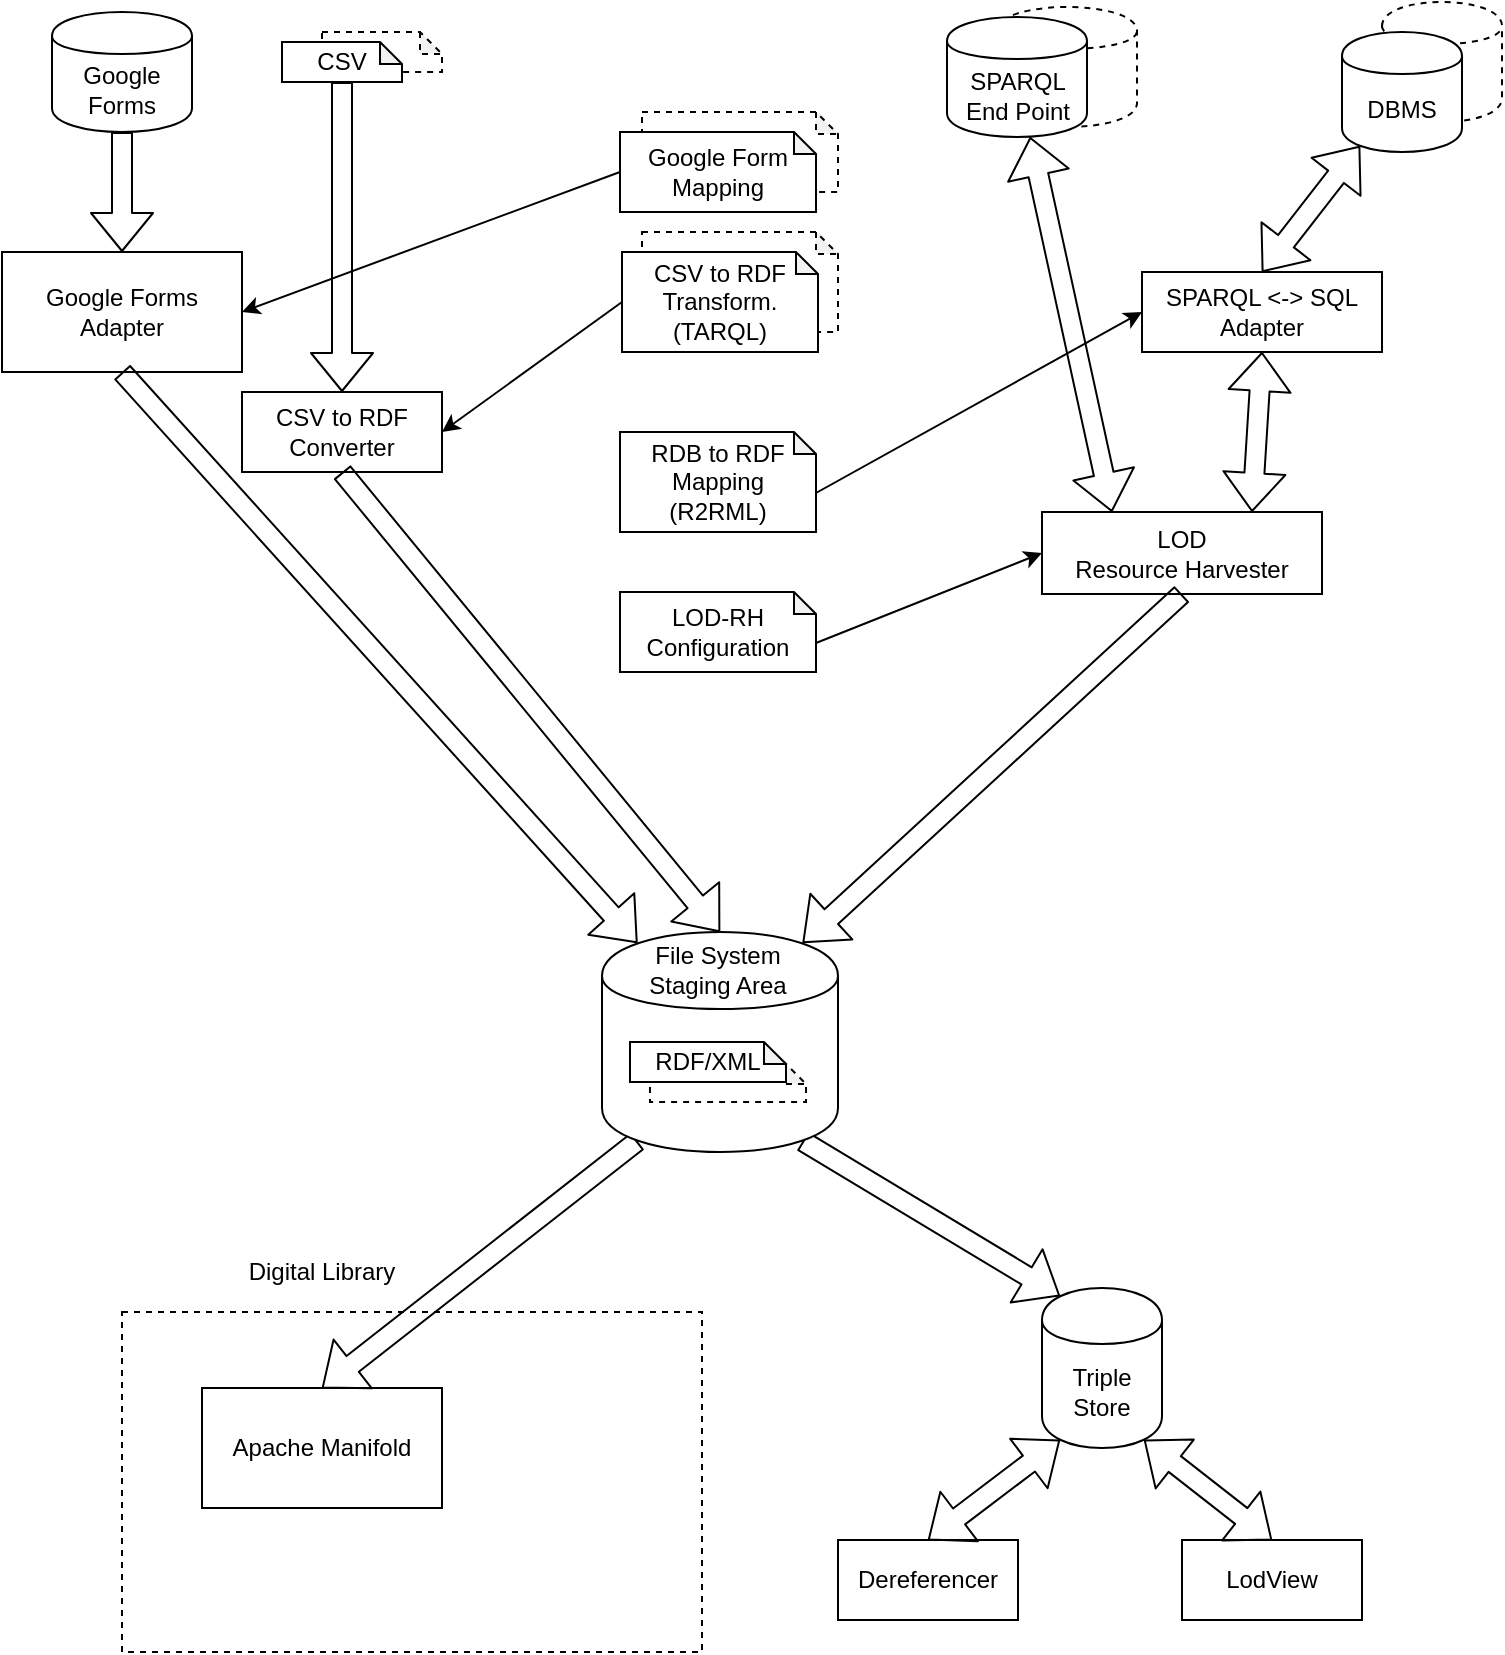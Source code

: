 <mxfile version="12.2.0" type="github" pages="1">
  <diagram id="PLrUu4iucB1gCnoqMBO_" name="Page-1">
    <mxGraphModel dx="786" dy="743" grid="1" gridSize="10" guides="1" tooltips="1" connect="1" arrows="1" fold="1" page="1" pageScale="1" pageWidth="1654" pageHeight="1169" math="0" shadow="0">
      <root>
        <mxCell id="0"/>
        <mxCell id="1" parent="0"/>
        <mxCell id="Lo9OmRsVtHrHbYx5dEMw-67" value="" style="shape=note;whiteSpace=wrap;html=1;backgroundOutline=1;darkOpacity=0.05;size=11;dashed=1;" vertex="1" parent="1">
          <mxGeometry x="340" y="140" width="98" height="50" as="geometry"/>
        </mxCell>
        <mxCell id="Lo9OmRsVtHrHbYx5dEMw-66" value="" style="shape=note;whiteSpace=wrap;html=1;backgroundOutline=1;darkOpacity=0.05;size=11;dashed=1;" vertex="1" parent="1">
          <mxGeometry x="340" y="80" width="98" height="40" as="geometry"/>
        </mxCell>
        <mxCell id="Lo9OmRsVtHrHbYx5dEMw-46" value="" style="shape=cylinder;whiteSpace=wrap;html=1;boundedLbl=1;backgroundOutline=1;dashed=1;" vertex="1" parent="1">
          <mxGeometry x="710" y="25" width="60" height="60" as="geometry"/>
        </mxCell>
        <mxCell id="Lo9OmRsVtHrHbYx5dEMw-10" value="" style="rounded=0;whiteSpace=wrap;html=1;fillColor=#ffffff;dashed=1;" vertex="1" parent="1">
          <mxGeometry x="80" y="680" width="290" height="170" as="geometry"/>
        </mxCell>
        <mxCell id="Lo9OmRsVtHrHbYx5dEMw-8" value="Apache Manifold" style="rounded=0;whiteSpace=wrap;html=1;" vertex="1" parent="1">
          <mxGeometry x="120" y="718" width="120" height="60" as="geometry"/>
        </mxCell>
        <mxCell id="Lo9OmRsVtHrHbYx5dEMw-9" value="Triple Store" style="shape=cylinder;whiteSpace=wrap;html=1;boundedLbl=1;backgroundOutline=1;" vertex="1" parent="1">
          <mxGeometry x="540" y="668" width="60" height="80" as="geometry"/>
        </mxCell>
        <mxCell id="Lo9OmRsVtHrHbYx5dEMw-12" value="Digital Library" style="text;html=1;strokeColor=none;fillColor=none;align=center;verticalAlign=middle;whiteSpace=wrap;rounded=0;dashed=1;" vertex="1" parent="1">
          <mxGeometry x="80" y="650" width="200" height="20" as="geometry"/>
        </mxCell>
        <mxCell id="Lo9OmRsVtHrHbYx5dEMw-13" value="Dereferencer" style="rounded=0;whiteSpace=wrap;html=1;fillColor=none;" vertex="1" parent="1">
          <mxGeometry x="438" y="794" width="90" height="40" as="geometry"/>
        </mxCell>
        <mxCell id="Lo9OmRsVtHrHbYx5dEMw-14" value="LodView" style="rounded=0;whiteSpace=wrap;html=1;fillColor=none;" vertex="1" parent="1">
          <mxGeometry x="610" y="794" width="90" height="40" as="geometry"/>
        </mxCell>
        <mxCell id="Lo9OmRsVtHrHbYx5dEMw-15" value="LOD&lt;br&gt;Resource Harvester" style="rounded=0;whiteSpace=wrap;html=1;fillColor=none;" vertex="1" parent="1">
          <mxGeometry x="540" y="280" width="140" height="41" as="geometry"/>
        </mxCell>
        <mxCell id="Lo9OmRsVtHrHbYx5dEMw-16" value="CSV to RDF&lt;br&gt;Converter" style="rounded=0;whiteSpace=wrap;html=1;fillColor=none;" vertex="1" parent="1">
          <mxGeometry x="140" y="220" width="100" height="40" as="geometry"/>
        </mxCell>
        <mxCell id="Lo9OmRsVtHrHbYx5dEMw-18" value="CSV to RDF&lt;br&gt;Transform.&lt;br&gt;(TARQL)" style="shape=note;whiteSpace=wrap;html=1;backgroundOutline=1;darkOpacity=0.05;size=11;" vertex="1" parent="1">
          <mxGeometry x="330" y="150" width="98" height="50" as="geometry"/>
        </mxCell>
        <mxCell id="Lo9OmRsVtHrHbYx5dEMw-21" value="SPARQL &amp;lt;-&amp;gt; SQL&lt;br&gt;Adapter" style="rounded=0;whiteSpace=wrap;html=1;fillColor=none;" vertex="1" parent="1">
          <mxGeometry x="590" y="160" width="120" height="40" as="geometry"/>
        </mxCell>
        <mxCell id="Lo9OmRsVtHrHbYx5dEMw-22" value="RDB to RDF&lt;br&gt;Mapping&lt;br&gt;(R2RML)" style="shape=note;whiteSpace=wrap;html=1;backgroundOutline=1;darkOpacity=0.05;size=11;" vertex="1" parent="1">
          <mxGeometry x="329" y="240" width="98" height="50" as="geometry"/>
        </mxCell>
        <mxCell id="Lo9OmRsVtHrHbYx5dEMw-23" value="LOD-RH&lt;br&gt;Configuration" style="shape=note;whiteSpace=wrap;html=1;backgroundOutline=1;darkOpacity=0.05;size=11;" vertex="1" parent="1">
          <mxGeometry x="329" y="320" width="98" height="40" as="geometry"/>
        </mxCell>
        <mxCell id="Lo9OmRsVtHrHbYx5dEMw-25" value="DBMS" style="shape=cylinder;whiteSpace=wrap;html=1;boundedLbl=1;backgroundOutline=1;" vertex="1" parent="1">
          <mxGeometry x="690" y="40" width="60" height="60" as="geometry"/>
        </mxCell>
        <mxCell id="Lo9OmRsVtHrHbYx5dEMw-26" value="Google Forms Adapter" style="rounded=0;whiteSpace=wrap;html=1;fillColor=none;" vertex="1" parent="1">
          <mxGeometry x="20" y="150" width="120" height="60" as="geometry"/>
        </mxCell>
        <mxCell id="Lo9OmRsVtHrHbYx5dEMw-28" value="" style="shape=flexArrow;endArrow=classic;startArrow=classic;html=1;exitX=0.25;exitY=0;exitDx=0;exitDy=0;" edge="1" parent="1" source="Lo9OmRsVtHrHbYx5dEMw-15" target="Lo9OmRsVtHrHbYx5dEMw-24">
          <mxGeometry width="50" height="50" relative="1" as="geometry">
            <mxPoint x="530" y="270" as="sourcePoint"/>
            <mxPoint x="660" y="400" as="targetPoint"/>
          </mxGeometry>
        </mxCell>
        <mxCell id="Lo9OmRsVtHrHbYx5dEMw-29" value="" style="shape=flexArrow;endArrow=classic;startArrow=classic;html=1;entryX=0.5;entryY=1;entryDx=0;entryDy=0;exitX=0.75;exitY=0;exitDx=0;exitDy=0;" edge="1" parent="1" source="Lo9OmRsVtHrHbYx5dEMw-15" target="Lo9OmRsVtHrHbYx5dEMw-21">
          <mxGeometry width="50" height="50" relative="1" as="geometry">
            <mxPoint x="690" y="450" as="sourcePoint"/>
            <mxPoint x="740" y="400" as="targetPoint"/>
          </mxGeometry>
        </mxCell>
        <mxCell id="Lo9OmRsVtHrHbYx5dEMw-30" value="" style="shape=flexArrow;endArrow=classic;startArrow=classic;html=1;exitX=0.5;exitY=0;exitDx=0;exitDy=0;entryX=0.15;entryY=0.95;entryDx=0;entryDy=0;entryPerimeter=0;" edge="1" parent="1" source="Lo9OmRsVtHrHbYx5dEMw-21" target="Lo9OmRsVtHrHbYx5dEMw-25">
          <mxGeometry width="50" height="50" relative="1" as="geometry">
            <mxPoint x="720" y="420" as="sourcePoint"/>
            <mxPoint x="690" y="140" as="targetPoint"/>
          </mxGeometry>
        </mxCell>
        <mxCell id="Lo9OmRsVtHrHbYx5dEMw-33" value="" style="endArrow=classic;html=1;exitX=0;exitY=0;exitDx=98;exitDy=30.5;exitPerimeter=0;entryX=0;entryY=0.5;entryDx=0;entryDy=0;" edge="1" parent="1" source="Lo9OmRsVtHrHbYx5dEMw-22" target="Lo9OmRsVtHrHbYx5dEMw-21">
          <mxGeometry width="50" height="50" relative="1" as="geometry">
            <mxPoint x="190" y="370" as="sourcePoint"/>
            <mxPoint x="240" y="320" as="targetPoint"/>
          </mxGeometry>
        </mxCell>
        <mxCell id="Lo9OmRsVtHrHbYx5dEMw-34" value="" style="endArrow=classic;html=1;exitX=0;exitY=0;exitDx=98;exitDy=25.5;exitPerimeter=0;entryX=0;entryY=0.5;entryDx=0;entryDy=0;" edge="1" parent="1" source="Lo9OmRsVtHrHbYx5dEMw-23" target="Lo9OmRsVtHrHbYx5dEMw-15">
          <mxGeometry width="50" height="50" relative="1" as="geometry">
            <mxPoint x="150" y="420" as="sourcePoint"/>
            <mxPoint x="200" y="370" as="targetPoint"/>
          </mxGeometry>
        </mxCell>
        <mxCell id="Lo9OmRsVtHrHbYx5dEMw-35" value="" style="endArrow=classic;html=1;exitX=0;exitY=0.5;exitDx=0;exitDy=0;exitPerimeter=0;entryX=1;entryY=0.5;entryDx=0;entryDy=0;" edge="1" parent="1" source="Lo9OmRsVtHrHbYx5dEMw-18" target="Lo9OmRsVtHrHbYx5dEMw-16">
          <mxGeometry width="50" height="50" relative="1" as="geometry">
            <mxPoint x="230" y="400" as="sourcePoint"/>
            <mxPoint x="280" y="350" as="targetPoint"/>
          </mxGeometry>
        </mxCell>
        <mxCell id="Lo9OmRsVtHrHbYx5dEMw-36" value="" style="shape=flexArrow;endArrow=classic;html=1;exitX=0.5;exitY=1;exitDx=0;exitDy=0;exitPerimeter=0;entryX=0.5;entryY=0;entryDx=0;entryDy=0;" edge="1" parent="1" source="Lo9OmRsVtHrHbYx5dEMw-27" target="Lo9OmRsVtHrHbYx5dEMw-16">
          <mxGeometry width="50" height="50" relative="1" as="geometry">
            <mxPoint x="120" y="400" as="sourcePoint"/>
            <mxPoint x="170" y="350" as="targetPoint"/>
          </mxGeometry>
        </mxCell>
        <mxCell id="Lo9OmRsVtHrHbYx5dEMw-37" value="Google Forms" style="shape=cylinder;whiteSpace=wrap;html=1;boundedLbl=1;backgroundOutline=1;" vertex="1" parent="1">
          <mxGeometry x="45" y="30" width="70" height="60" as="geometry"/>
        </mxCell>
        <mxCell id="Lo9OmRsVtHrHbYx5dEMw-38" value="" style="shape=flexArrow;endArrow=classic;html=1;exitX=0.5;exitY=1;exitDx=0;exitDy=0;entryX=0.15;entryY=0.05;entryDx=0;entryDy=0;entryPerimeter=0;" edge="1" parent="1" source="Lo9OmRsVtHrHbYx5dEMw-26" target="Lo9OmRsVtHrHbYx5dEMw-1">
          <mxGeometry width="50" height="50" relative="1" as="geometry">
            <mxPoint x="30" y="920" as="sourcePoint"/>
            <mxPoint x="310" y="390" as="targetPoint"/>
          </mxGeometry>
        </mxCell>
        <mxCell id="Lo9OmRsVtHrHbYx5dEMw-39" value="" style="shape=flexArrow;endArrow=classic;html=1;exitX=0.5;exitY=1;exitDx=0;exitDy=0;entryX=0.5;entryY=0;entryDx=0;entryDy=0;" edge="1" parent="1" source="Lo9OmRsVtHrHbYx5dEMw-16" target="Lo9OmRsVtHrHbYx5dEMw-1">
          <mxGeometry width="50" height="50" relative="1" as="geometry">
            <mxPoint x="80" y="390" as="sourcePoint"/>
            <mxPoint x="130" y="340" as="targetPoint"/>
          </mxGeometry>
        </mxCell>
        <mxCell id="Lo9OmRsVtHrHbYx5dEMw-40" value="" style="shape=flexArrow;endArrow=classic;html=1;exitX=0.5;exitY=1;exitDx=0;exitDy=0;entryX=0.85;entryY=0.05;entryDx=0;entryDy=0;entryPerimeter=0;" edge="1" parent="1" source="Lo9OmRsVtHrHbYx5dEMw-15" target="Lo9OmRsVtHrHbYx5dEMw-1">
          <mxGeometry width="50" height="50" relative="1" as="geometry">
            <mxPoint x="80" y="440" as="sourcePoint"/>
            <mxPoint x="130" y="390" as="targetPoint"/>
          </mxGeometry>
        </mxCell>
        <mxCell id="Lo9OmRsVtHrHbYx5dEMw-41" value="" style="shape=flexArrow;endArrow=classic;html=1;exitX=0.85;exitY=0.95;exitDx=0;exitDy=0;exitPerimeter=0;entryX=0.15;entryY=0.05;entryDx=0;entryDy=0;entryPerimeter=0;" edge="1" parent="1" source="Lo9OmRsVtHrHbYx5dEMw-1" target="Lo9OmRsVtHrHbYx5dEMw-9">
          <mxGeometry width="50" height="50" relative="1" as="geometry">
            <mxPoint x="530" y="640" as="sourcePoint"/>
            <mxPoint x="510" y="660" as="targetPoint"/>
          </mxGeometry>
        </mxCell>
        <mxCell id="Lo9OmRsVtHrHbYx5dEMw-42" value="" style="shape=flexArrow;endArrow=classic;html=1;exitX=0.15;exitY=0.95;exitDx=0;exitDy=0;exitPerimeter=0;entryX=0.5;entryY=0;entryDx=0;entryDy=0;" edge="1" parent="1" source="Lo9OmRsVtHrHbYx5dEMw-1" target="Lo9OmRsVtHrHbYx5dEMw-8">
          <mxGeometry width="50" height="50" relative="1" as="geometry">
            <mxPoint x="110" y="590" as="sourcePoint"/>
            <mxPoint x="160" y="540" as="targetPoint"/>
          </mxGeometry>
        </mxCell>
        <mxCell id="Lo9OmRsVtHrHbYx5dEMw-43" value="" style="shape=flexArrow;endArrow=classic;startArrow=classic;html=1;entryX=0.15;entryY=0.95;entryDx=0;entryDy=0;entryPerimeter=0;exitX=0.5;exitY=0;exitDx=0;exitDy=0;" edge="1" parent="1" source="Lo9OmRsVtHrHbYx5dEMw-13" target="Lo9OmRsVtHrHbYx5dEMw-9">
          <mxGeometry width="50" height="50" relative="1" as="geometry">
            <mxPoint x="420" y="720" as="sourcePoint"/>
            <mxPoint x="470" y="670" as="targetPoint"/>
          </mxGeometry>
        </mxCell>
        <mxCell id="Lo9OmRsVtHrHbYx5dEMw-44" value="" style="shape=flexArrow;endArrow=classic;startArrow=classic;html=1;entryX=0.85;entryY=0.95;entryDx=0;entryDy=0;entryPerimeter=0;exitX=0.5;exitY=0;exitDx=0;exitDy=0;" edge="1" parent="1" source="Lo9OmRsVtHrHbYx5dEMw-14" target="Lo9OmRsVtHrHbYx5dEMw-9">
          <mxGeometry width="50" height="50" relative="1" as="geometry">
            <mxPoint x="650" y="620" as="sourcePoint"/>
            <mxPoint x="700" y="570" as="targetPoint"/>
          </mxGeometry>
        </mxCell>
        <mxCell id="Lo9OmRsVtHrHbYx5dEMw-50" value="" style="shape=flexArrow;endArrow=classic;html=1;exitX=0.5;exitY=1;exitDx=0;exitDy=0;entryX=0.5;entryY=0;entryDx=0;entryDy=0;" edge="1" parent="1" source="Lo9OmRsVtHrHbYx5dEMw-37" target="Lo9OmRsVtHrHbYx5dEMw-26">
          <mxGeometry width="50" height="50" relative="1" as="geometry">
            <mxPoint x="90" y="310" as="sourcePoint"/>
            <mxPoint x="200" y="400" as="targetPoint"/>
          </mxGeometry>
        </mxCell>
        <mxCell id="Lo9OmRsVtHrHbYx5dEMw-58" value="Google Form&lt;br&gt;Mapping" style="shape=note;whiteSpace=wrap;html=1;backgroundOutline=1;darkOpacity=0.05;size=11;" vertex="1" parent="1">
          <mxGeometry x="329" y="90" width="98" height="40" as="geometry"/>
        </mxCell>
        <mxCell id="Lo9OmRsVtHrHbYx5dEMw-59" value="" style="endArrow=classic;html=1;exitX=0;exitY=0.5;exitDx=0;exitDy=0;exitPerimeter=0;entryX=1;entryY=0.5;entryDx=0;entryDy=0;" edge="1" parent="1" source="Lo9OmRsVtHrHbYx5dEMw-58" target="Lo9OmRsVtHrHbYx5dEMw-26">
          <mxGeometry width="50" height="50" relative="1" as="geometry">
            <mxPoint x="90" y="440" as="sourcePoint"/>
            <mxPoint x="140" y="390" as="targetPoint"/>
          </mxGeometry>
        </mxCell>
        <mxCell id="Lo9OmRsVtHrHbYx5dEMw-60" value="" style="group" vertex="1" connectable="0" parent="1">
          <mxGeometry x="320" y="490" width="118" height="110" as="geometry"/>
        </mxCell>
        <mxCell id="Lo9OmRsVtHrHbYx5dEMw-6" value="" style="shape=note;whiteSpace=wrap;html=1;backgroundOutline=1;darkOpacity=0.05;size=11;dashed=1;" vertex="1" parent="Lo9OmRsVtHrHbYx5dEMw-60">
          <mxGeometry x="26" y="65" width="78" height="20" as="geometry"/>
        </mxCell>
        <mxCell id="Lo9OmRsVtHrHbYx5dEMw-1" value="" style="shape=cylinder;whiteSpace=wrap;html=1;boundedLbl=1;backgroundOutline=1;" vertex="1" parent="Lo9OmRsVtHrHbYx5dEMw-60">
          <mxGeometry width="118" height="110" as="geometry"/>
        </mxCell>
        <mxCell id="Lo9OmRsVtHrHbYx5dEMw-2" value="File System&lt;br&gt;Staging Area" style="text;html=1;strokeColor=none;fillColor=none;align=center;verticalAlign=middle;whiteSpace=wrap;rounded=0;" vertex="1" parent="Lo9OmRsVtHrHbYx5dEMw-60">
          <mxGeometry x="18" y="9" width="80" height="20" as="geometry"/>
        </mxCell>
        <mxCell id="Lo9OmRsVtHrHbYx5dEMw-57" value="" style="shape=note;whiteSpace=wrap;html=1;backgroundOutline=1;darkOpacity=0.05;size=11;dashed=1;" vertex="1" parent="Lo9OmRsVtHrHbYx5dEMw-60">
          <mxGeometry x="24" y="65" width="78" height="20" as="geometry"/>
        </mxCell>
        <mxCell id="Lo9OmRsVtHrHbYx5dEMw-3" value="RDF/XML" style="shape=note;whiteSpace=wrap;html=1;backgroundOutline=1;darkOpacity=0.05;size=11;" vertex="1" parent="Lo9OmRsVtHrHbYx5dEMw-60">
          <mxGeometry x="14" y="55" width="78" height="20" as="geometry"/>
        </mxCell>
        <mxCell id="Lo9OmRsVtHrHbYx5dEMw-62" value="" style="group" vertex="1" connectable="0" parent="1">
          <mxGeometry x="492.5" y="27.5" width="95" height="65" as="geometry"/>
        </mxCell>
        <mxCell id="Lo9OmRsVtHrHbYx5dEMw-45" value="" style="shape=cylinder;whiteSpace=wrap;html=1;boundedLbl=1;backgroundOutline=1;dashed=1;" vertex="1" parent="Lo9OmRsVtHrHbYx5dEMw-62">
          <mxGeometry x="25" width="70" height="60" as="geometry"/>
        </mxCell>
        <mxCell id="Lo9OmRsVtHrHbYx5dEMw-24" value="SPARQL&lt;br&gt;End Point" style="shape=cylinder;whiteSpace=wrap;html=1;boundedLbl=1;backgroundOutline=1;" vertex="1" parent="Lo9OmRsVtHrHbYx5dEMw-62">
          <mxGeometry y="5" width="70" height="60" as="geometry"/>
        </mxCell>
        <mxCell id="Lo9OmRsVtHrHbYx5dEMw-63" value="" style="group" vertex="1" connectable="0" parent="1">
          <mxGeometry x="160" y="40" width="80" height="25" as="geometry"/>
        </mxCell>
        <mxCell id="Lo9OmRsVtHrHbYx5dEMw-47" value="" style="shape=note;whiteSpace=wrap;html=1;backgroundOutline=1;darkOpacity=0.05;size=11;dashed=1;" vertex="1" parent="Lo9OmRsVtHrHbYx5dEMw-63">
          <mxGeometry x="20" width="60" height="20" as="geometry"/>
        </mxCell>
        <mxCell id="Lo9OmRsVtHrHbYx5dEMw-27" value="CSV" style="shape=note;whiteSpace=wrap;html=1;backgroundOutline=1;darkOpacity=0.05;size=11;" vertex="1" parent="Lo9OmRsVtHrHbYx5dEMw-63">
          <mxGeometry y="5" width="60" height="20" as="geometry"/>
        </mxCell>
      </root>
    </mxGraphModel>
  </diagram>
</mxfile>
